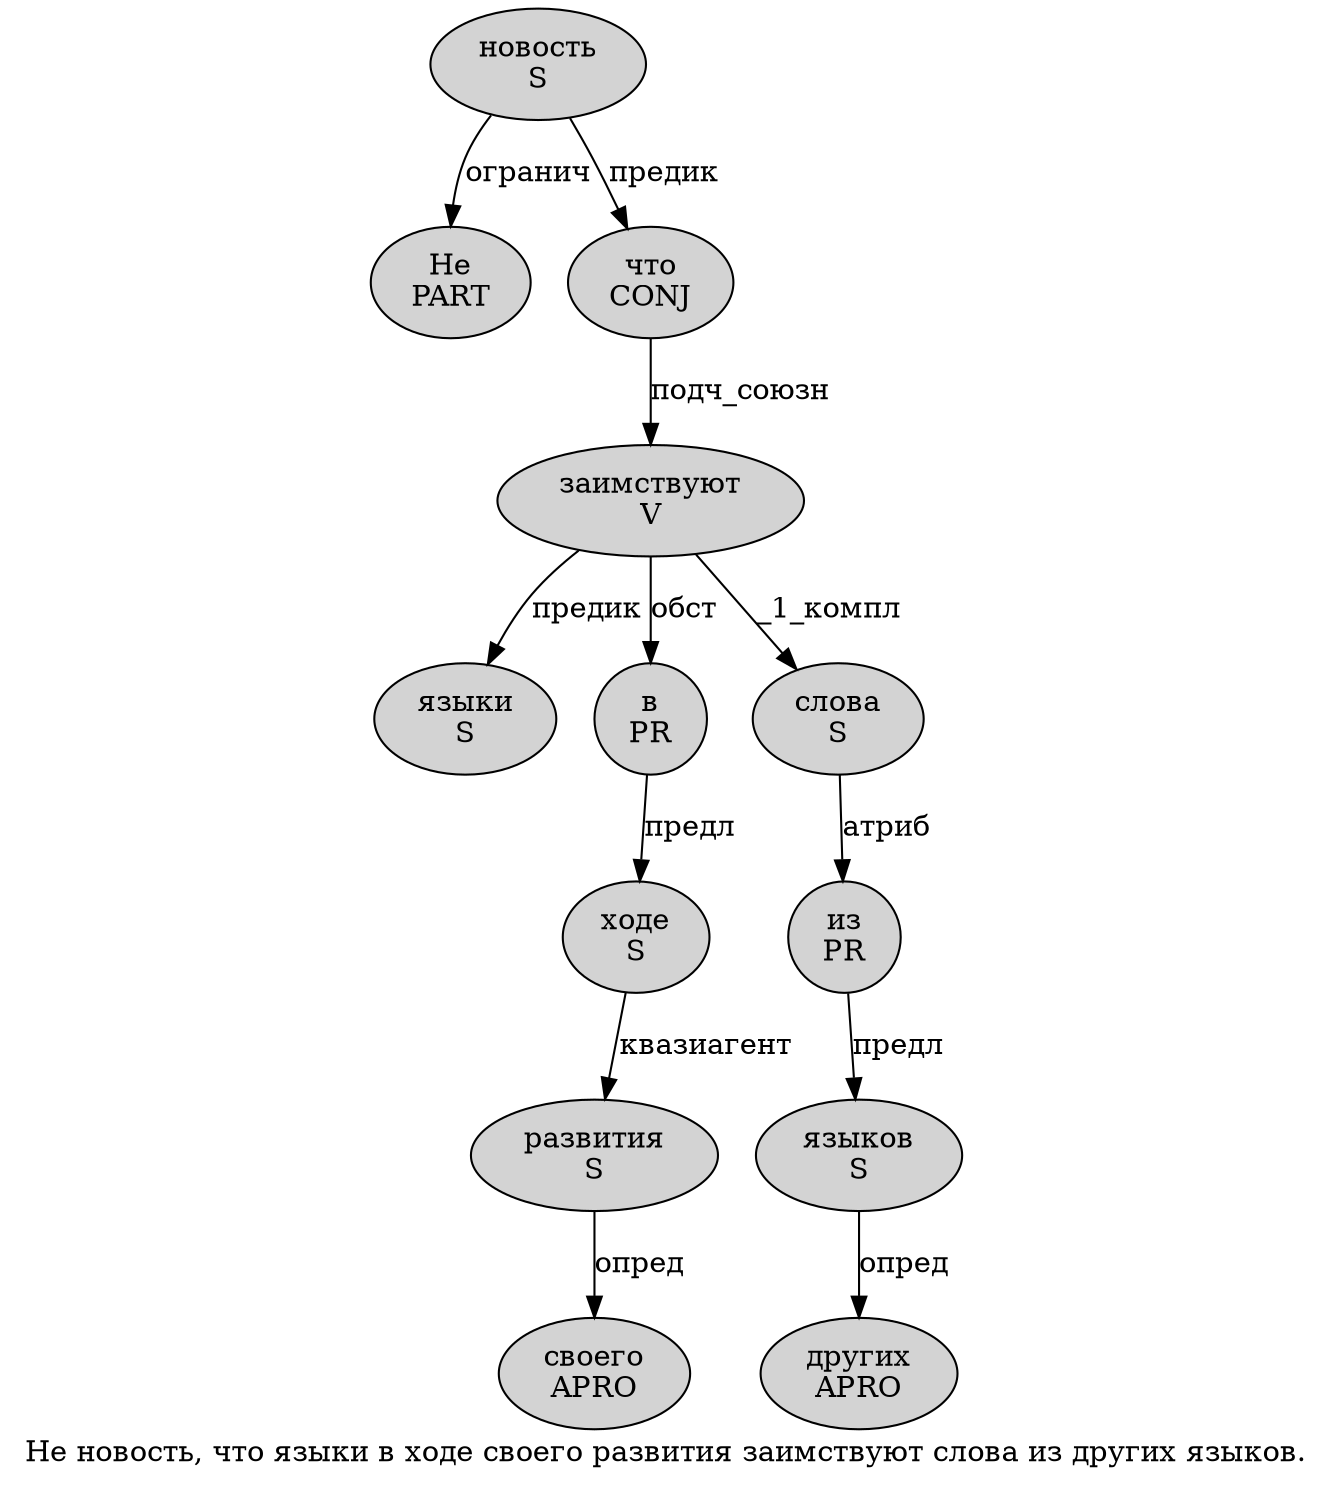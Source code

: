 digraph SENTENCE_230 {
	graph [label="Не новость, что языки в ходе своего развития заимствуют слова из других языков."]
	node [style=filled]
		0 [label="Не
PART" color="" fillcolor=lightgray penwidth=1 shape=ellipse]
		1 [label="новость
S" color="" fillcolor=lightgray penwidth=1 shape=ellipse]
		3 [label="что
CONJ" color="" fillcolor=lightgray penwidth=1 shape=ellipse]
		4 [label="языки
S" color="" fillcolor=lightgray penwidth=1 shape=ellipse]
		5 [label="в
PR" color="" fillcolor=lightgray penwidth=1 shape=ellipse]
		6 [label="ходе
S" color="" fillcolor=lightgray penwidth=1 shape=ellipse]
		7 [label="своего
APRO" color="" fillcolor=lightgray penwidth=1 shape=ellipse]
		8 [label="развития
S" color="" fillcolor=lightgray penwidth=1 shape=ellipse]
		9 [label="заимствуют
V" color="" fillcolor=lightgray penwidth=1 shape=ellipse]
		10 [label="слова
S" color="" fillcolor=lightgray penwidth=1 shape=ellipse]
		11 [label="из
PR" color="" fillcolor=lightgray penwidth=1 shape=ellipse]
		12 [label="других
APRO" color="" fillcolor=lightgray penwidth=1 shape=ellipse]
		13 [label="языков
S" color="" fillcolor=lightgray penwidth=1 shape=ellipse]
			5 -> 6 [label="предл"]
			1 -> 0 [label="огранич"]
			1 -> 3 [label="предик"]
			3 -> 9 [label="подч_союзн"]
			8 -> 7 [label="опред"]
			10 -> 11 [label="атриб"]
			9 -> 4 [label="предик"]
			9 -> 5 [label="обст"]
			9 -> 10 [label="_1_компл"]
			6 -> 8 [label="квазиагент"]
			13 -> 12 [label="опред"]
			11 -> 13 [label="предл"]
}